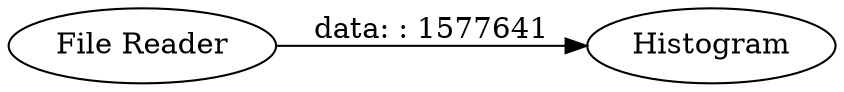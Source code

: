 digraph {
	"-9213143437962166975_2" [label=Histogram]
	"-9213143437962166975_3" [label="File Reader"]
	"-9213143437962166975_3" -> "-9213143437962166975_2" [label="data: : 1577641"]
	rankdir=LR
}
